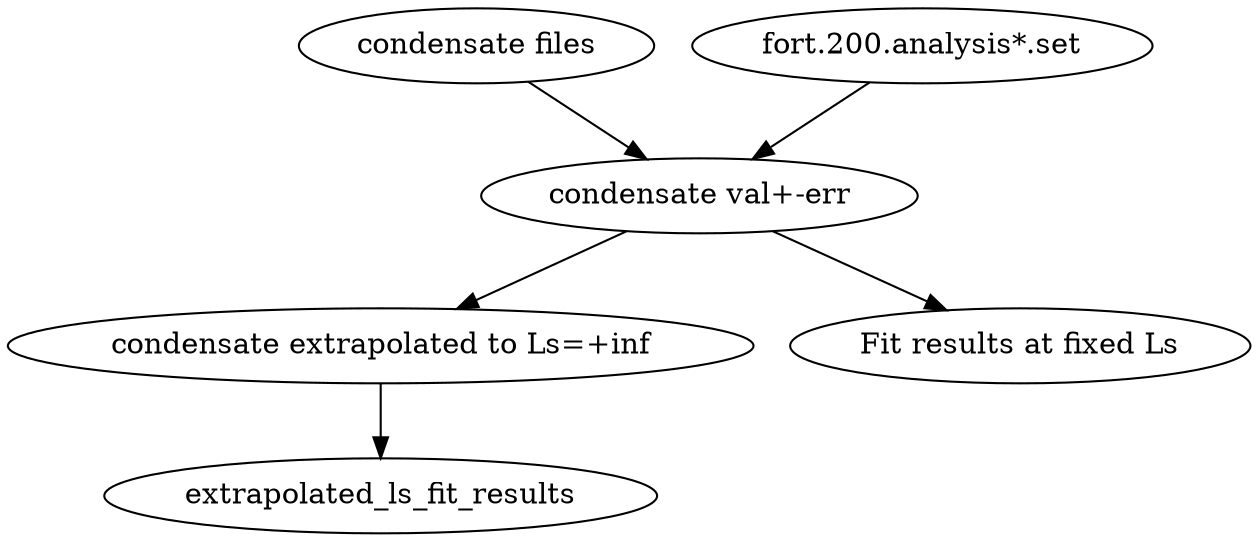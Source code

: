 digraph G{
  cond_files [label = "condensate files"];
  analysis_settings [ label = "fort.200.analysis*.set" ] ;
  cond_val_err [ label = "condensate val+-err"];
  extrapolated_values [ label = "condensate extrapolated to Ls=+inf"];
  fixed_ls_fit_results [ label = "Fit results at fixed Ls"];
  extrapolated_ls_fit_results [ labels = "Fit results for extrapolated data"];
  cond_files -> cond_val_err;
  analysis_settings -> cond_val_err;
  cond_val_err -> extrapolated_values;
  cond_val_err -> fixed_ls_fit_results;
  extrapolated_values -> extrapolated_ls_fit_results;
}
